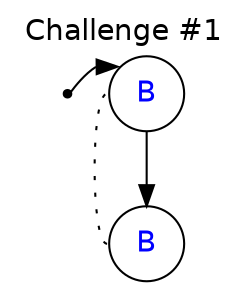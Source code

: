 /*	Challenge #1: Gravity
 *	Challenge #2: Re-entry
 *	Challenge #7: Path of Least Resistance
 *
 *	Make all of the blue balls (and only the blue balls) reach the end.
 */

digraph Challenge01 {
	/*
	** global attributes
	*/
	graph [
		label="Challenge #1"
		fontname=Helvetica
		labelloc=t
	]
	node [
		shape=circle
		fontname=Helvetica
	]
	edge [
	]

	/*
	** nodes
	*/
	start [
		shape=point
	]
	// blue top entry
	B_top [
		label="B"
		fontcolor=blue
	]
	// blue bottom exit
	B_bot [
		label="B"
		fontcolor=blue
	]
	// align
	{rank=same; start, B_top}

	/*
	** edges
	*/
	start -> B_top:nw
	B_top -> B_bot

	B_bot:w -> B_top:w [
		style=dotted
		dir=none
	]
}

// vim:ai:ts=4:sw=4:fileencoding=utf-8:syntax=dot
